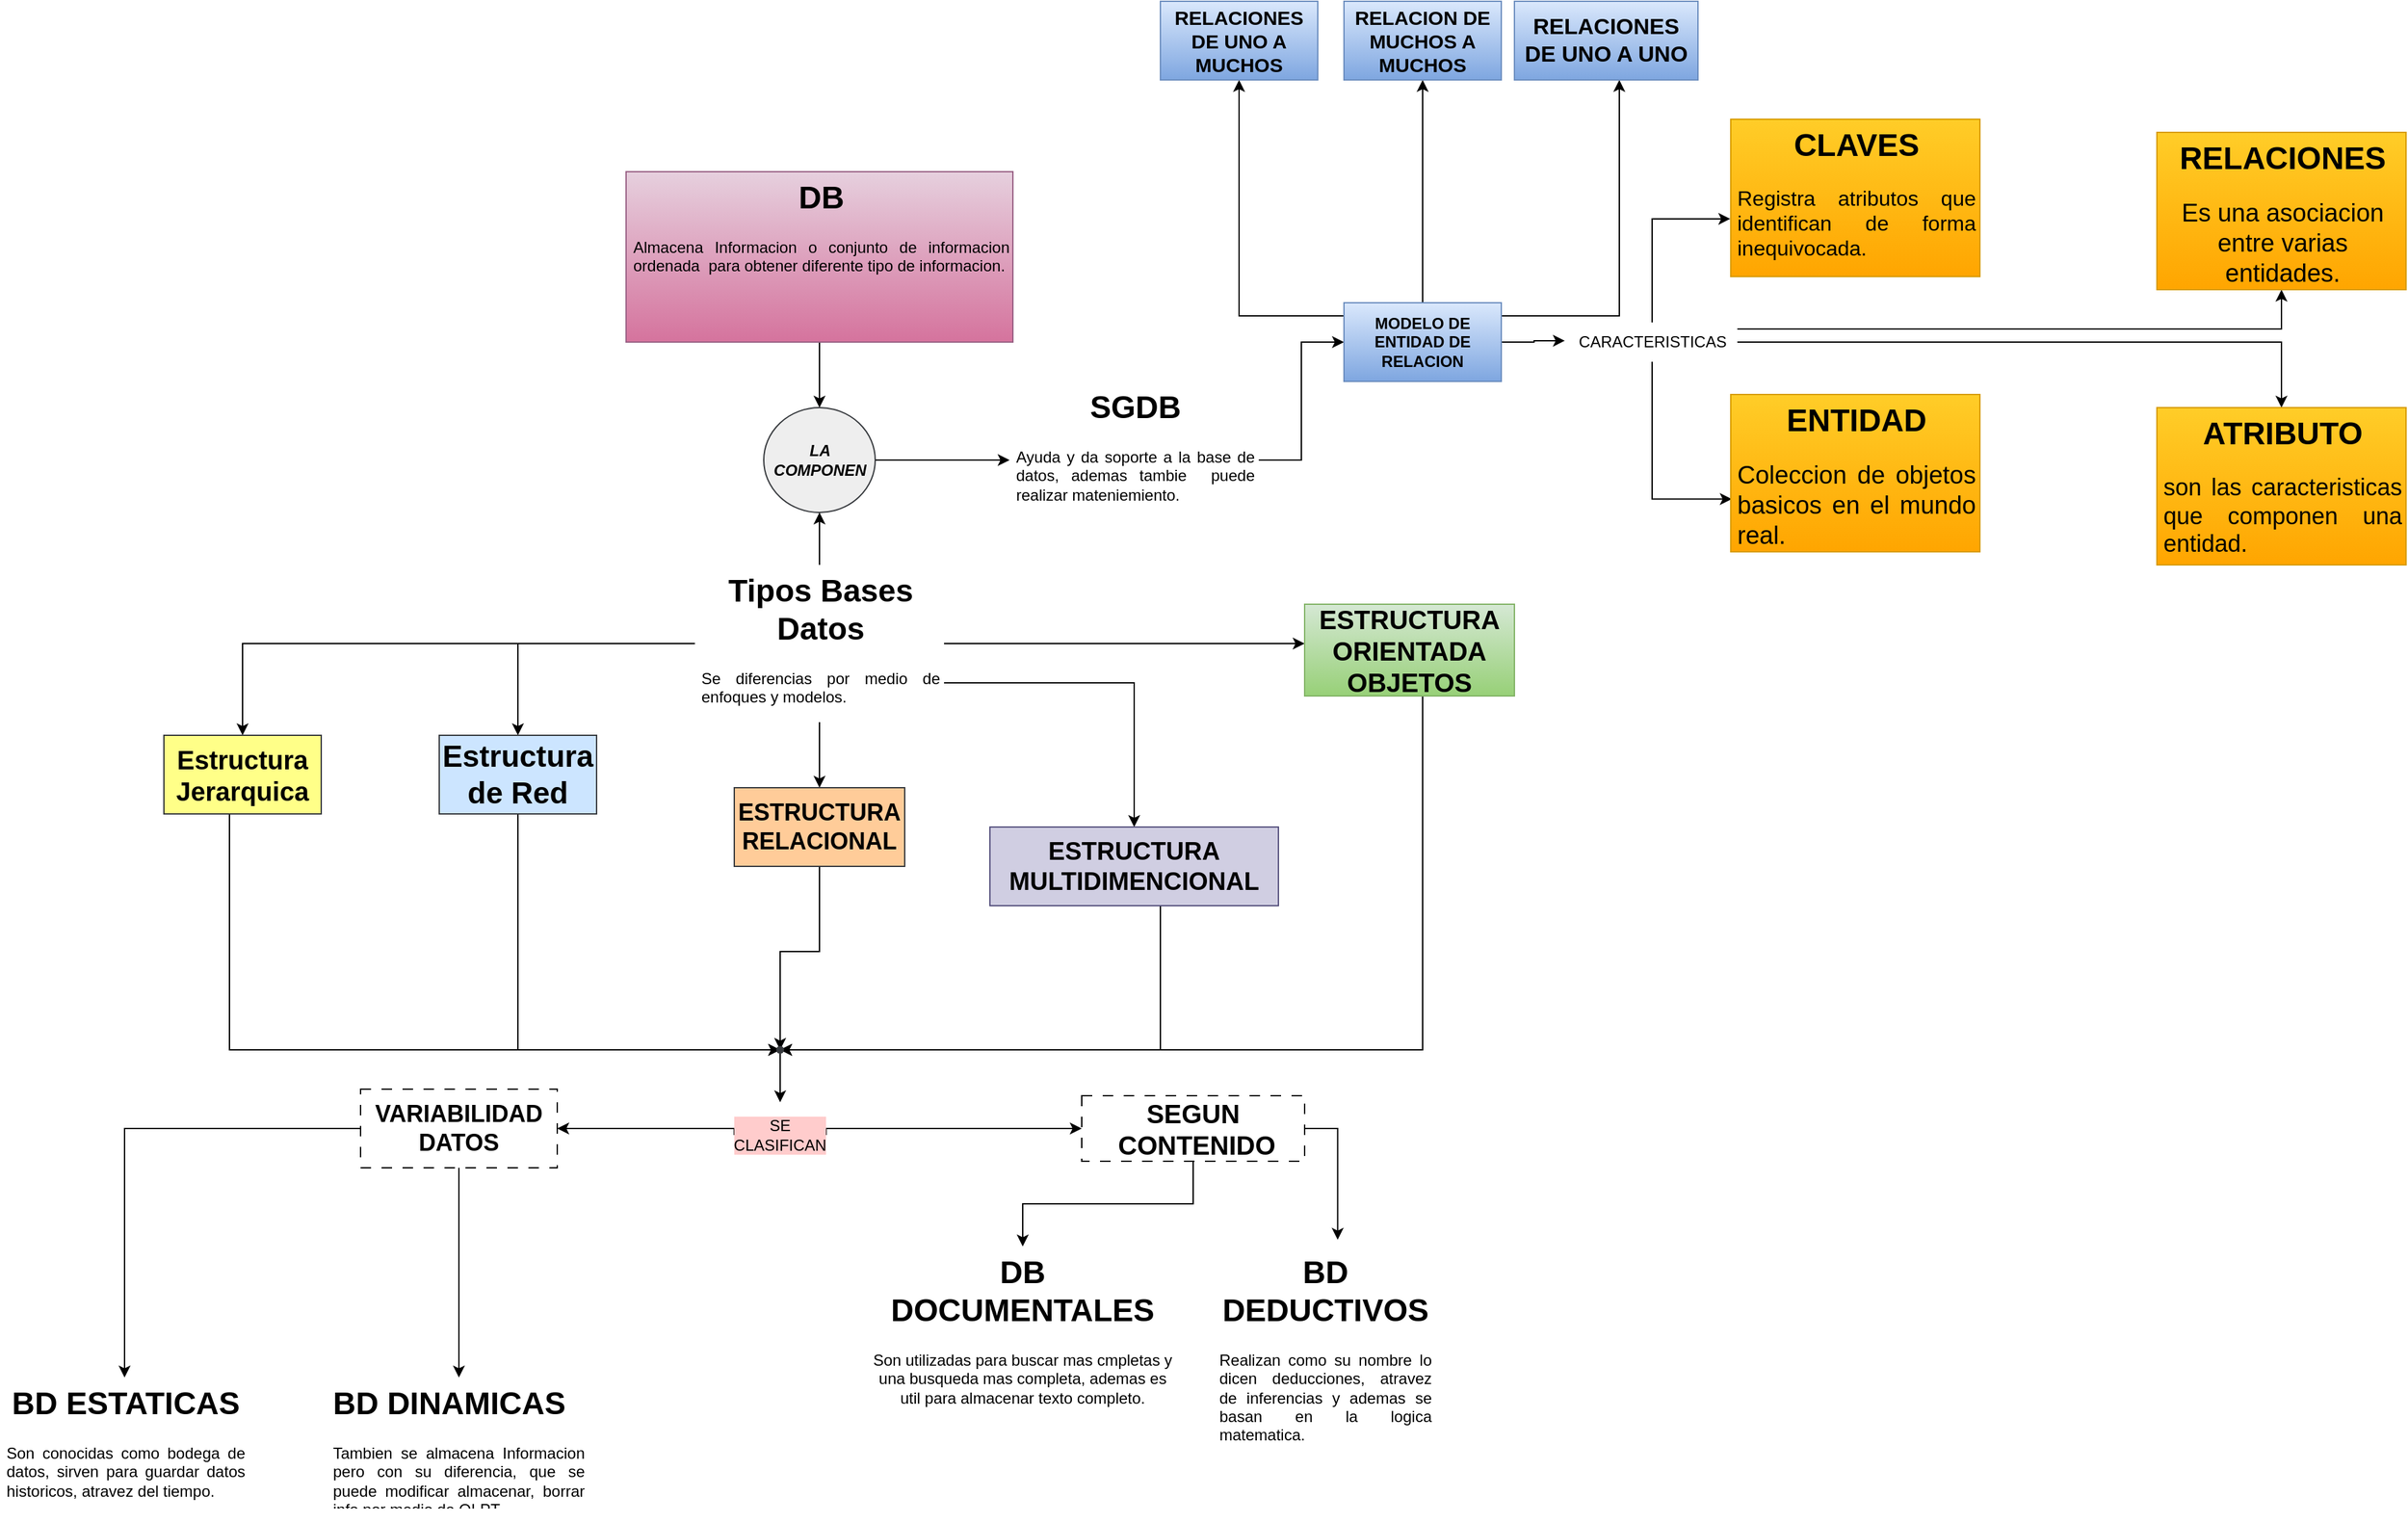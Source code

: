 <mxfile version="21.2.1" type="github">
  <diagram name="Page-1" id="sot15PS__IzyUggOOl4b">
    <mxGraphModel dx="3078" dy="2118" grid="1" gridSize="10" guides="1" tooltips="1" connect="1" arrows="1" fold="1" page="1" pageScale="1" pageWidth="850" pageHeight="1100" background="none" math="0" shadow="0">
      <root>
        <mxCell id="0" />
        <mxCell id="1" parent="0" />
        <mxCell id="1_hPmdXuhM-wJynOMaOf-9" value="" style="edgeStyle=orthogonalEdgeStyle;rounded=0;orthogonalLoop=1;jettySize=auto;html=1;" edge="1" parent="1" source="1_hPmdXuhM-wJynOMaOf-1" target="1_hPmdXuhM-wJynOMaOf-8">
          <mxGeometry relative="1" as="geometry" />
        </mxCell>
        <mxCell id="1_hPmdXuhM-wJynOMaOf-1" value="&lt;h1 align=&quot;center&quot;&gt;DB&lt;br&gt;&lt;/h1&gt;&lt;div align=&quot;justify&quot;&gt;&lt;font style=&quot;font-size: 12px;&quot;&gt;Almacena Informacion o conjunto de informacion ordenada&amp;nbsp; para obtener diferente tipo de informacion.&lt;/font&gt;&lt;br&gt;&lt;/div&gt;" style="text;html=1;strokeColor=#996185;fillColor=#e6d0de;spacing=5;spacingTop=-20;whiteSpace=wrap;overflow=hidden;rounded=0;gradientColor=#d5739d;" vertex="1" parent="1">
          <mxGeometry x="-72.5" y="-190" width="295" height="130" as="geometry" />
        </mxCell>
        <mxCell id="1_hPmdXuhM-wJynOMaOf-69" value="" style="edgeStyle=orthogonalEdgeStyle;rounded=0;orthogonalLoop=1;jettySize=auto;html=1;" edge="1" parent="1" source="1_hPmdXuhM-wJynOMaOf-4" target="1_hPmdXuhM-wJynOMaOf-68">
          <mxGeometry relative="1" as="geometry" />
        </mxCell>
        <mxCell id="1_hPmdXuhM-wJynOMaOf-4" value="&lt;h1 align=&quot;center&quot;&gt;SGDB&lt;br&gt;&lt;/h1&gt;&lt;div align=&quot;justify&quot;&gt;Ayuda y da soporte a la base de datos, ademas tambie&amp;nbsp; puede realizar mateniemiento.&lt;br&gt;&lt;/div&gt;" style="text;html=1;strokeColor=none;fillColor=none;spacing=5;spacingTop=-20;whiteSpace=wrap;overflow=hidden;rounded=0;" vertex="1" parent="1">
          <mxGeometry x="220" y="-30" width="190" height="120" as="geometry" />
        </mxCell>
        <mxCell id="1_hPmdXuhM-wJynOMaOf-10" value="" style="edgeStyle=orthogonalEdgeStyle;rounded=0;orthogonalLoop=1;jettySize=auto;html=1;" edge="1" parent="1" source="1_hPmdXuhM-wJynOMaOf-8" target="1_hPmdXuhM-wJynOMaOf-4">
          <mxGeometry relative="1" as="geometry" />
        </mxCell>
        <mxCell id="1_hPmdXuhM-wJynOMaOf-8" value="&lt;b&gt;&lt;i&gt;LA COMPONEN&lt;br&gt;&lt;/i&gt;&lt;/b&gt;" style="ellipse;whiteSpace=wrap;html=1;fillColor=#eeeeee;strokeColor=#36393d;" vertex="1" parent="1">
          <mxGeometry x="32.5" y="-10" width="85" height="80" as="geometry" />
        </mxCell>
        <mxCell id="1_hPmdXuhM-wJynOMaOf-21" value="" style="edgeStyle=orthogonalEdgeStyle;rounded=0;orthogonalLoop=1;jettySize=auto;html=1;" edge="1" parent="1" source="1_hPmdXuhM-wJynOMaOf-18" target="1_hPmdXuhM-wJynOMaOf-8">
          <mxGeometry relative="1" as="geometry" />
        </mxCell>
        <mxCell id="1_hPmdXuhM-wJynOMaOf-24" value="" style="edgeStyle=orthogonalEdgeStyle;rounded=0;orthogonalLoop=1;jettySize=auto;html=1;" edge="1" parent="1" source="1_hPmdXuhM-wJynOMaOf-18" target="1_hPmdXuhM-wJynOMaOf-23">
          <mxGeometry relative="1" as="geometry" />
        </mxCell>
        <mxCell id="1_hPmdXuhM-wJynOMaOf-26" value="" style="edgeStyle=orthogonalEdgeStyle;rounded=0;orthogonalLoop=1;jettySize=auto;html=1;" edge="1" parent="1" source="1_hPmdXuhM-wJynOMaOf-18" target="1_hPmdXuhM-wJynOMaOf-25">
          <mxGeometry relative="1" as="geometry" />
        </mxCell>
        <mxCell id="1_hPmdXuhM-wJynOMaOf-35" value="" style="edgeStyle=orthogonalEdgeStyle;rounded=0;orthogonalLoop=1;jettySize=auto;html=1;" edge="1" parent="1" source="1_hPmdXuhM-wJynOMaOf-18" target="1_hPmdXuhM-wJynOMaOf-34">
          <mxGeometry relative="1" as="geometry">
            <Array as="points">
              <mxPoint x="395" y="170" />
              <mxPoint x="395" y="170" />
            </Array>
          </mxGeometry>
        </mxCell>
        <mxCell id="1_hPmdXuhM-wJynOMaOf-53" style="edgeStyle=orthogonalEdgeStyle;rounded=0;orthogonalLoop=1;jettySize=auto;html=1;exitX=1;exitY=0.75;exitDx=0;exitDy=0;entryX=0.5;entryY=0;entryDx=0;entryDy=0;" edge="1" parent="1" source="1_hPmdXuhM-wJynOMaOf-18" target="1_hPmdXuhM-wJynOMaOf-31">
          <mxGeometry relative="1" as="geometry" />
        </mxCell>
        <mxCell id="1_hPmdXuhM-wJynOMaOf-54" style="edgeStyle=orthogonalEdgeStyle;rounded=0;orthogonalLoop=1;jettySize=auto;html=1;exitX=0.5;exitY=1;exitDx=0;exitDy=0;entryX=0.5;entryY=0;entryDx=0;entryDy=0;" edge="1" parent="1" source="1_hPmdXuhM-wJynOMaOf-18" target="1_hPmdXuhM-wJynOMaOf-27">
          <mxGeometry relative="1" as="geometry" />
        </mxCell>
        <mxCell id="1_hPmdXuhM-wJynOMaOf-18" value="&lt;h1 align=&quot;center&quot;&gt;Tipos Bases Datos &lt;br&gt;&lt;/h1&gt;&lt;div align=&quot;justify&quot;&gt;Se diferencias por medio de enfoques y modelos.&lt;br&gt;&lt;/div&gt;" style="text;html=1;strokeColor=none;fillColor=none;spacing=5;spacingTop=-20;whiteSpace=wrap;overflow=hidden;rounded=0;dashed=1;" vertex="1" parent="1">
          <mxGeometry x="-20" y="110" width="190" height="120" as="geometry" />
        </mxCell>
        <mxCell id="1_hPmdXuhM-wJynOMaOf-41" style="edgeStyle=orthogonalEdgeStyle;rounded=0;orthogonalLoop=1;jettySize=auto;html=1;entryX=0.217;entryY=0.55;entryDx=0;entryDy=0;entryPerimeter=0;" edge="1" parent="1" source="1_hPmdXuhM-wJynOMaOf-23" target="1_hPmdXuhM-wJynOMaOf-49">
          <mxGeometry relative="1" as="geometry">
            <mxPoint x="1.67" y="528.86" as="targetPoint" />
            <Array as="points">
              <mxPoint x="-375" y="480" />
            </Array>
          </mxGeometry>
        </mxCell>
        <mxCell id="1_hPmdXuhM-wJynOMaOf-23" value="&lt;div&gt;&lt;b style=&quot;font-size: 20px;&quot;&gt;Estructura Jerarquica&lt;/b&gt;&lt;/div&gt;" style="whiteSpace=wrap;html=1;fillColor=#ffff88;strokeColor=#36393d;" vertex="1" parent="1">
          <mxGeometry x="-425" y="240" width="120" height="60" as="geometry" />
        </mxCell>
        <mxCell id="1_hPmdXuhM-wJynOMaOf-42" style="edgeStyle=orthogonalEdgeStyle;rounded=0;orthogonalLoop=1;jettySize=auto;html=1;entryX=-0.183;entryY=0.35;entryDx=0;entryDy=0;entryPerimeter=0;" edge="1" parent="1" source="1_hPmdXuhM-wJynOMaOf-25" target="1_hPmdXuhM-wJynOMaOf-49">
          <mxGeometry relative="1" as="geometry">
            <mxPoint x="7.55" y="500.067" as="targetPoint" />
            <Array as="points">
              <mxPoint x="-155" y="480" />
            </Array>
          </mxGeometry>
        </mxCell>
        <mxCell id="1_hPmdXuhM-wJynOMaOf-25" value="&lt;b&gt;&lt;font style=&quot;font-size: 23px;&quot;&gt;Estructura de Red&lt;/font&gt;&lt;/b&gt;" style="whiteSpace=wrap;html=1;fillColor=#cce5ff;strokeColor=#36393d;" vertex="1" parent="1">
          <mxGeometry x="-215" y="240" width="120" height="60" as="geometry" />
        </mxCell>
        <mxCell id="1_hPmdXuhM-wJynOMaOf-50" value="" style="edgeStyle=orthogonalEdgeStyle;rounded=0;orthogonalLoop=1;jettySize=auto;html=1;entryX=0.817;entryY=0.483;entryDx=0;entryDy=0;entryPerimeter=0;" edge="1" parent="1" source="1_hPmdXuhM-wJynOMaOf-27" target="1_hPmdXuhM-wJynOMaOf-49">
          <mxGeometry relative="1" as="geometry" />
        </mxCell>
        <mxCell id="1_hPmdXuhM-wJynOMaOf-27" value="&lt;b&gt;&lt;font style=&quot;font-size: 18px;&quot;&gt;ESTRUCTURA RELACIONAL&lt;/font&gt;&lt;/b&gt;" style="whiteSpace=wrap;html=1;fillColor=#ffcc99;strokeColor=#36393d;" vertex="1" parent="1">
          <mxGeometry x="10" y="280" width="130" height="60" as="geometry" />
        </mxCell>
        <mxCell id="1_hPmdXuhM-wJynOMaOf-43" style="edgeStyle=orthogonalEdgeStyle;rounded=0;orthogonalLoop=1;jettySize=auto;html=1;entryX=1.083;entryY=0.617;entryDx=0;entryDy=0;entryPerimeter=0;" edge="1" parent="1" source="1_hPmdXuhM-wJynOMaOf-31" target="1_hPmdXuhM-wJynOMaOf-49">
          <mxGeometry relative="1" as="geometry">
            <mxPoint x="81.82" y="483.18" as="targetPoint" />
            <Array as="points">
              <mxPoint x="335" y="480" />
            </Array>
          </mxGeometry>
        </mxCell>
        <mxCell id="1_hPmdXuhM-wJynOMaOf-31" value="&lt;b&gt;&lt;font style=&quot;font-size: 19px;&quot;&gt;ESTRUCTURA MULTIDIMENCIONAL&lt;/font&gt;&lt;/b&gt;" style="whiteSpace=wrap;html=1;fillColor=#d0cee2;strokeColor=#56517e;" vertex="1" parent="1">
          <mxGeometry x="205" y="310" width="220" height="60" as="geometry" />
        </mxCell>
        <mxCell id="1_hPmdXuhM-wJynOMaOf-44" style="edgeStyle=orthogonalEdgeStyle;rounded=0;orthogonalLoop=1;jettySize=auto;html=1;entryX=0.75;entryY=0.483;entryDx=0;entryDy=0;entryPerimeter=0;" edge="1" parent="1" source="1_hPmdXuhM-wJynOMaOf-34" target="1_hPmdXuhM-wJynOMaOf-49">
          <mxGeometry relative="1" as="geometry">
            <mxPoint x="93.11" y="534.89" as="targetPoint" />
            <Array as="points">
              <mxPoint x="535" y="480" />
            </Array>
          </mxGeometry>
        </mxCell>
        <mxCell id="1_hPmdXuhM-wJynOMaOf-34" value="&lt;b&gt;&lt;font style=&quot;font-size: 20px;&quot;&gt;ESTRUCTURA ORIENTADA OBJETOS &lt;/font&gt;&lt;/b&gt;" style="whiteSpace=wrap;html=1;fillColor=#d5e8d4;gradientColor=#97d077;strokeColor=#82b366;" vertex="1" parent="1">
          <mxGeometry x="445" y="140" width="160" height="70" as="geometry" />
        </mxCell>
        <mxCell id="1_hPmdXuhM-wJynOMaOf-46" value="" style="edgeStyle=orthogonalEdgeStyle;rounded=0;orthogonalLoop=1;jettySize=auto;html=1;exitX=0;exitY=0.5;exitDx=0;exitDy=0;" edge="1" parent="1" source="1_hPmdXuhM-wJynOMaOf-55" target="1_hPmdXuhM-wJynOMaOf-45">
          <mxGeometry relative="1" as="geometry">
            <mxPoint x="5" y="515" as="sourcePoint" />
            <Array as="points">
              <mxPoint x="15" y="540" />
              <mxPoint x="-85" y="540" />
            </Array>
          </mxGeometry>
        </mxCell>
        <mxCell id="1_hPmdXuhM-wJynOMaOf-48" value="" style="edgeStyle=orthogonalEdgeStyle;rounded=0;orthogonalLoop=1;jettySize=auto;html=1;exitX=1;exitY=0.5;exitDx=0;exitDy=0;" edge="1" parent="1" source="1_hPmdXuhM-wJynOMaOf-55" target="1_hPmdXuhM-wJynOMaOf-47">
          <mxGeometry relative="1" as="geometry">
            <mxPoint x="95" y="515" as="sourcePoint" />
            <Array as="points">
              <mxPoint x="75" y="540" />
              <mxPoint x="205" y="540" />
            </Array>
          </mxGeometry>
        </mxCell>
        <mxCell id="1_hPmdXuhM-wJynOMaOf-60" value="" style="edgeStyle=orthogonalEdgeStyle;rounded=0;orthogonalLoop=1;jettySize=auto;html=1;" edge="1" parent="1" source="1_hPmdXuhM-wJynOMaOf-45" target="1_hPmdXuhM-wJynOMaOf-61">
          <mxGeometry relative="1" as="geometry">
            <mxPoint x="-40.0" y="740" as="targetPoint" />
            <Array as="points">
              <mxPoint x="-455" y="540" />
            </Array>
          </mxGeometry>
        </mxCell>
        <mxCell id="1_hPmdXuhM-wJynOMaOf-95" style="edgeStyle=orthogonalEdgeStyle;rounded=0;orthogonalLoop=1;jettySize=auto;html=1;" edge="1" parent="1" source="1_hPmdXuhM-wJynOMaOf-45" target="1_hPmdXuhM-wJynOMaOf-62">
          <mxGeometry relative="1" as="geometry">
            <Array as="points">
              <mxPoint x="-200" y="680" />
              <mxPoint x="-200" y="680" />
            </Array>
          </mxGeometry>
        </mxCell>
        <mxCell id="1_hPmdXuhM-wJynOMaOf-45" value="&lt;div style=&quot;font-size: 18px;&quot;&gt;&lt;font style=&quot;font-size: 18px;&quot;&gt;&lt;b&gt;VARIABILIDAD &lt;br&gt;&lt;/b&gt;&lt;/font&gt;&lt;/div&gt;&lt;div style=&quot;font-size: 18px;&quot;&gt;&lt;font style=&quot;font-size: 18px;&quot;&gt;&lt;b&gt;&lt;font style=&quot;font-size: 18px;&quot;&gt;DATOS &lt;/font&gt;&lt;br&gt;&lt;/b&gt;&lt;/font&gt;&lt;/div&gt;" style="whiteSpace=wrap;html=1;dashed=1;dashPattern=8 8;" vertex="1" parent="1">
          <mxGeometry x="-275" y="510" width="150" height="60" as="geometry" />
        </mxCell>
        <mxCell id="1_hPmdXuhM-wJynOMaOf-64" value="" style="edgeStyle=orthogonalEdgeStyle;rounded=0;orthogonalLoop=1;jettySize=auto;html=1;entryX=0.5;entryY=0;entryDx=0;entryDy=0;" edge="1" parent="1" source="1_hPmdXuhM-wJynOMaOf-47" target="1_hPmdXuhM-wJynOMaOf-65">
          <mxGeometry relative="1" as="geometry">
            <mxPoint x="360.0" y="645" as="targetPoint" />
          </mxGeometry>
        </mxCell>
        <mxCell id="1_hPmdXuhM-wJynOMaOf-67" style="edgeStyle=orthogonalEdgeStyle;rounded=0;orthogonalLoop=1;jettySize=auto;html=1;exitX=1;exitY=0.5;exitDx=0;exitDy=0;entryX=0.56;entryY=-0.03;entryDx=0;entryDy=0;entryPerimeter=0;" edge="1" parent="1" source="1_hPmdXuhM-wJynOMaOf-47" target="1_hPmdXuhM-wJynOMaOf-66">
          <mxGeometry relative="1" as="geometry" />
        </mxCell>
        <mxCell id="1_hPmdXuhM-wJynOMaOf-47" value="&lt;div style=&quot;font-size: 20px;&quot;&gt;&lt;font style=&quot;font-size: 20px;&quot;&gt;&lt;b&gt;SEGUN&lt;/b&gt;&lt;/font&gt;&lt;/div&gt;&lt;div style=&quot;font-size: 20px;&quot;&gt;&lt;font style=&quot;font-size: 20px;&quot;&gt;&lt;b&gt;&amp;nbsp;CONTENIDO&lt;/b&gt;&lt;/font&gt;&lt;/div&gt;" style="whiteSpace=wrap;html=1;dashed=1;dashPattern=8 8;" vertex="1" parent="1">
          <mxGeometry x="275" y="515" width="170" height="50" as="geometry" />
        </mxCell>
        <mxCell id="1_hPmdXuhM-wJynOMaOf-56" value="" style="edgeStyle=orthogonalEdgeStyle;rounded=0;orthogonalLoop=1;jettySize=auto;html=1;" edge="1" parent="1" source="1_hPmdXuhM-wJynOMaOf-49" target="1_hPmdXuhM-wJynOMaOf-55">
          <mxGeometry relative="1" as="geometry" />
        </mxCell>
        <mxCell id="1_hPmdXuhM-wJynOMaOf-49" value="" style="shape=waypoint;sketch=0;size=6;pointerEvents=1;points=[];fillColor=#ffcc99;resizable=0;rotatable=0;perimeter=centerPerimeter;snapToPoint=1;strokeColor=#36393d;" vertex="1" parent="1">
          <mxGeometry x="35" y="470" width="20" height="20" as="geometry" />
        </mxCell>
        <mxCell id="1_hPmdXuhM-wJynOMaOf-55" value="SE CLASIFICAN" style="text;html=1;strokeColor=none;fillColor=none;align=center;verticalAlign=middle;whiteSpace=wrap;rounded=0;labelBackgroundColor=#FFCCCC;" vertex="1" parent="1">
          <mxGeometry x="10" y="520" width="70" height="50" as="geometry" />
        </mxCell>
        <mxCell id="1_hPmdXuhM-wJynOMaOf-61" value="&lt;h1 align=&quot;center&quot;&gt;BD ESTATICAS&lt;br&gt;&lt;/h1&gt;&lt;p align=&quot;justify&quot;&gt;Son conocidas como bodega de datos, sirven para guardar datos historicos, atravez del tiempo.&lt;br&gt;&lt;/p&gt;" style="text;html=1;strokeColor=none;fillColor=none;spacing=5;spacingTop=-20;whiteSpace=wrap;overflow=hidden;rounded=0;labelBackgroundColor=none;labelBorderColor=none;" vertex="1" parent="1">
          <mxGeometry x="-550" y="730" width="190" height="110" as="geometry" />
        </mxCell>
        <mxCell id="1_hPmdXuhM-wJynOMaOf-62" value="&lt;h1 align=&quot;justify&quot;&gt;BD DINAMICAS&lt;br&gt;&lt;/h1&gt;&lt;p align=&quot;justify&quot;&gt;Tambien se almacena Informacion pero con su diferencia, que se puede modificar almacenar, borrar info por medio de OLPT.&lt;br&gt;&lt;/p&gt;" style="text;html=1;strokeColor=none;fillColor=none;spacing=5;spacingTop=-20;whiteSpace=wrap;overflow=hidden;rounded=0;align=center;labelBorderColor=none;" vertex="1" parent="1">
          <mxGeometry x="-300" y="730" width="200" height="100" as="geometry" />
        </mxCell>
        <mxCell id="1_hPmdXuhM-wJynOMaOf-65" value="&lt;h1 align=&quot;center&quot;&gt;DB DOCUMENTALES&lt;br&gt;&lt;/h1&gt;&lt;p align=&quot;center&quot;&gt;Son utilizadas para buscar mas cmpletas y una busqueda mas completa, ademas es util para almacenar texto completo.&lt;br&gt;&lt;/p&gt;" style="text;html=1;strokeColor=none;fillColor=none;spacing=5;spacingTop=-20;whiteSpace=wrap;overflow=hidden;rounded=0;labelBackgroundColor=none;labelBorderColor=none;align=center;" vertex="1" parent="1">
          <mxGeometry x="110" y="630" width="240" height="140" as="geometry" />
        </mxCell>
        <mxCell id="1_hPmdXuhM-wJynOMaOf-66" value="&lt;h1 align=&quot;center&quot;&gt;BD DEDUCTIVOS&lt;br&gt;&lt;/h1&gt;&lt;p align=&quot;justify&quot;&gt;Realizan como su nombre lo dicen deducciones, atravez de inferencias y ademas se basan en la logica matematica.&lt;br&gt;&lt;/p&gt;" style="text;html=1;strokeColor=none;fillColor=none;spacing=5;spacingTop=-20;whiteSpace=wrap;overflow=hidden;rounded=0;labelBackgroundColor=none;labelBorderColor=none;" vertex="1" parent="1">
          <mxGeometry x="375" y="630" width="170" height="170" as="geometry" />
        </mxCell>
        <mxCell id="1_hPmdXuhM-wJynOMaOf-75" value="" style="edgeStyle=orthogonalEdgeStyle;rounded=0;orthogonalLoop=1;jettySize=auto;html=1;entryX=-0.012;entryY=0.465;entryDx=0;entryDy=0;entryPerimeter=0;" edge="1" parent="1" source="1_hPmdXuhM-wJynOMaOf-68" target="1_hPmdXuhM-wJynOMaOf-76">
          <mxGeometry relative="1" as="geometry">
            <mxPoint x="675.0" y="-60.0" as="targetPoint" />
          </mxGeometry>
        </mxCell>
        <mxCell id="1_hPmdXuhM-wJynOMaOf-90" value="" style="edgeStyle=orthogonalEdgeStyle;rounded=0;orthogonalLoop=1;jettySize=auto;html=1;" edge="1" parent="1" source="1_hPmdXuhM-wJynOMaOf-68" target="1_hPmdXuhM-wJynOMaOf-89">
          <mxGeometry relative="1" as="geometry">
            <Array as="points">
              <mxPoint x="395" y="-80" />
            </Array>
          </mxGeometry>
        </mxCell>
        <mxCell id="1_hPmdXuhM-wJynOMaOf-92" value="" style="edgeStyle=orthogonalEdgeStyle;rounded=0;orthogonalLoop=1;jettySize=auto;html=1;" edge="1" parent="1" source="1_hPmdXuhM-wJynOMaOf-68" target="1_hPmdXuhM-wJynOMaOf-91">
          <mxGeometry relative="1" as="geometry">
            <Array as="points">
              <mxPoint x="685" y="-80" />
            </Array>
          </mxGeometry>
        </mxCell>
        <mxCell id="1_hPmdXuhM-wJynOMaOf-94" value="" style="edgeStyle=orthogonalEdgeStyle;rounded=0;orthogonalLoop=1;jettySize=auto;html=1;" edge="1" parent="1" source="1_hPmdXuhM-wJynOMaOf-68" target="1_hPmdXuhM-wJynOMaOf-93">
          <mxGeometry relative="1" as="geometry">
            <Array as="points">
              <mxPoint x="535" y="-220" />
              <mxPoint x="535" y="-220" />
            </Array>
          </mxGeometry>
        </mxCell>
        <mxCell id="1_hPmdXuhM-wJynOMaOf-68" value="&lt;b&gt;MODELO DE ENTIDAD DE RELACION&lt;br&gt;&lt;/b&gt;" style="whiteSpace=wrap;html=1;fillColor=#dae8fc;gradientColor=#7ea6e0;strokeColor=#6c8ebf;" vertex="1" parent="1">
          <mxGeometry x="475" y="-90" width="120" height="60" as="geometry" />
        </mxCell>
        <mxCell id="1_hPmdXuhM-wJynOMaOf-85" style="edgeStyle=orthogonalEdgeStyle;rounded=0;orthogonalLoop=1;jettySize=auto;html=1;entryX=-0.002;entryY=0.633;entryDx=0;entryDy=0;entryPerimeter=0;" edge="1" parent="1" source="1_hPmdXuhM-wJynOMaOf-76" target="1_hPmdXuhM-wJynOMaOf-83">
          <mxGeometry relative="1" as="geometry" />
        </mxCell>
        <mxCell id="1_hPmdXuhM-wJynOMaOf-86" style="edgeStyle=orthogonalEdgeStyle;rounded=0;orthogonalLoop=1;jettySize=auto;html=1;entryX=0.004;entryY=0.665;entryDx=0;entryDy=0;entryPerimeter=0;" edge="1" parent="1" source="1_hPmdXuhM-wJynOMaOf-76" target="1_hPmdXuhM-wJynOMaOf-80">
          <mxGeometry relative="1" as="geometry" />
        </mxCell>
        <mxCell id="1_hPmdXuhM-wJynOMaOf-87" style="edgeStyle=orthogonalEdgeStyle;rounded=0;orthogonalLoop=1;jettySize=auto;html=1;entryX=0.5;entryY=1;entryDx=0;entryDy=0;" edge="1" parent="1" source="1_hPmdXuhM-wJynOMaOf-76" target="1_hPmdXuhM-wJynOMaOf-82">
          <mxGeometry relative="1" as="geometry">
            <Array as="points">
              <mxPoint x="1190" y="-70" />
            </Array>
          </mxGeometry>
        </mxCell>
        <mxCell id="1_hPmdXuhM-wJynOMaOf-88" style="edgeStyle=orthogonalEdgeStyle;rounded=0;orthogonalLoop=1;jettySize=auto;html=1;" edge="1" parent="1" source="1_hPmdXuhM-wJynOMaOf-76" target="1_hPmdXuhM-wJynOMaOf-81">
          <mxGeometry relative="1" as="geometry" />
        </mxCell>
        <mxCell id="1_hPmdXuhM-wJynOMaOf-76" value="CARACTERISTICAS" style="text;html=1;align=center;verticalAlign=middle;resizable=0;points=[];autosize=1;strokeColor=none;fillColor=none;" vertex="1" parent="1">
          <mxGeometry x="645" y="-75" width="130" height="30" as="geometry" />
        </mxCell>
        <mxCell id="1_hPmdXuhM-wJynOMaOf-80" value="&lt;h1 align=&quot;center&quot;&gt;ENTIDAD&lt;br&gt;&lt;/h1&gt;&lt;div style=&quot;font-size: 19px;&quot; align=&quot;justify&quot;&gt;Coleccion de objetos basicos en el mundo real.&lt;br&gt;&lt;/div&gt;" style="text;html=1;strokeColor=#d79b00;fillColor=#ffcd28;spacing=5;spacingTop=-20;whiteSpace=wrap;overflow=hidden;rounded=0;gradientColor=#ffa500;" vertex="1" parent="1">
          <mxGeometry x="770" y="-20" width="190" height="120" as="geometry" />
        </mxCell>
        <mxCell id="1_hPmdXuhM-wJynOMaOf-81" value="&lt;h1 align=&quot;center&quot;&gt;ATRIBUTO&lt;br&gt;&lt;/h1&gt;&lt;div style=&quot;font-size: 18px;&quot; align=&quot;justify&quot;&gt;son las caracteristicas que componen una entidad.&lt;br&gt;&lt;/div&gt;" style="text;html=1;strokeColor=#d79b00;fillColor=#ffcd28;spacing=5;spacingTop=-20;whiteSpace=wrap;overflow=hidden;rounded=0;gradientColor=#ffa500;" vertex="1" parent="1">
          <mxGeometry x="1095" y="-10" width="190" height="120" as="geometry" />
        </mxCell>
        <mxCell id="1_hPmdXuhM-wJynOMaOf-82" value="&lt;h1 align=&quot;center&quot;&gt;RELACIONES&lt;br&gt;&lt;/h1&gt;&lt;div style=&quot;font-size: 19px;&quot; align=&quot;center&quot;&gt;Es una asociacion entre varias entidades.&lt;br&gt;&lt;/div&gt;" style="text;html=1;strokeColor=#d79b00;fillColor=#ffcd28;spacing=5;spacingTop=-20;whiteSpace=wrap;overflow=hidden;rounded=0;gradientColor=#ffa500;" vertex="1" parent="1">
          <mxGeometry x="1095" y="-220" width="190" height="120" as="geometry" />
        </mxCell>
        <mxCell id="1_hPmdXuhM-wJynOMaOf-83" value="&lt;h1 align=&quot;center&quot;&gt;CLAVES&lt;br&gt;&lt;/h1&gt;&lt;div align=&quot;justify&quot;&gt;&lt;font style=&quot;font-size: 16px;&quot;&gt;Registra atributos que identifican de forma inequivocada.&lt;/font&gt;&lt;br&gt;&lt;/div&gt;" style="text;html=1;strokeColor=#d79b00;fillColor=#ffcd28;spacing=5;spacingTop=-20;whiteSpace=wrap;overflow=hidden;rounded=0;gradientColor=#ffa500;" vertex="1" parent="1">
          <mxGeometry x="770" y="-230" width="190" height="120" as="geometry" />
        </mxCell>
        <mxCell id="1_hPmdXuhM-wJynOMaOf-89" value="&lt;b style=&quot;font-size: 15px;&quot;&gt;RELACIONES DE UNO A MUCHOS &lt;/b&gt;" style="whiteSpace=wrap;html=1;fillColor=#dae8fc;strokeColor=#6c8ebf;gradientColor=#7ea6e0;fontSize=15;" vertex="1" parent="1">
          <mxGeometry x="335" y="-320" width="120" height="60" as="geometry" />
        </mxCell>
        <mxCell id="1_hPmdXuhM-wJynOMaOf-91" value="&lt;b&gt;&lt;font style=&quot;font-size: 17px;&quot;&gt;RELACIONES DE UNO A UNO&lt;/font&gt;&lt;/b&gt;" style="whiteSpace=wrap;html=1;fillColor=#dae8fc;strokeColor=#6c8ebf;gradientColor=#7ea6e0;" vertex="1" parent="1">
          <mxGeometry x="605" y="-320" width="140" height="60" as="geometry" />
        </mxCell>
        <mxCell id="1_hPmdXuhM-wJynOMaOf-93" value="&lt;b&gt;&lt;font style=&quot;font-size: 15px;&quot;&gt;RELACION DE MUCHOS A MUCHOS&lt;/font&gt;&lt;/b&gt;" style="whiteSpace=wrap;html=1;fillColor=#dae8fc;strokeColor=#6c8ebf;gradientColor=#7ea6e0;" vertex="1" parent="1">
          <mxGeometry x="475" y="-320" width="120" height="60" as="geometry" />
        </mxCell>
      </root>
    </mxGraphModel>
  </diagram>
</mxfile>
